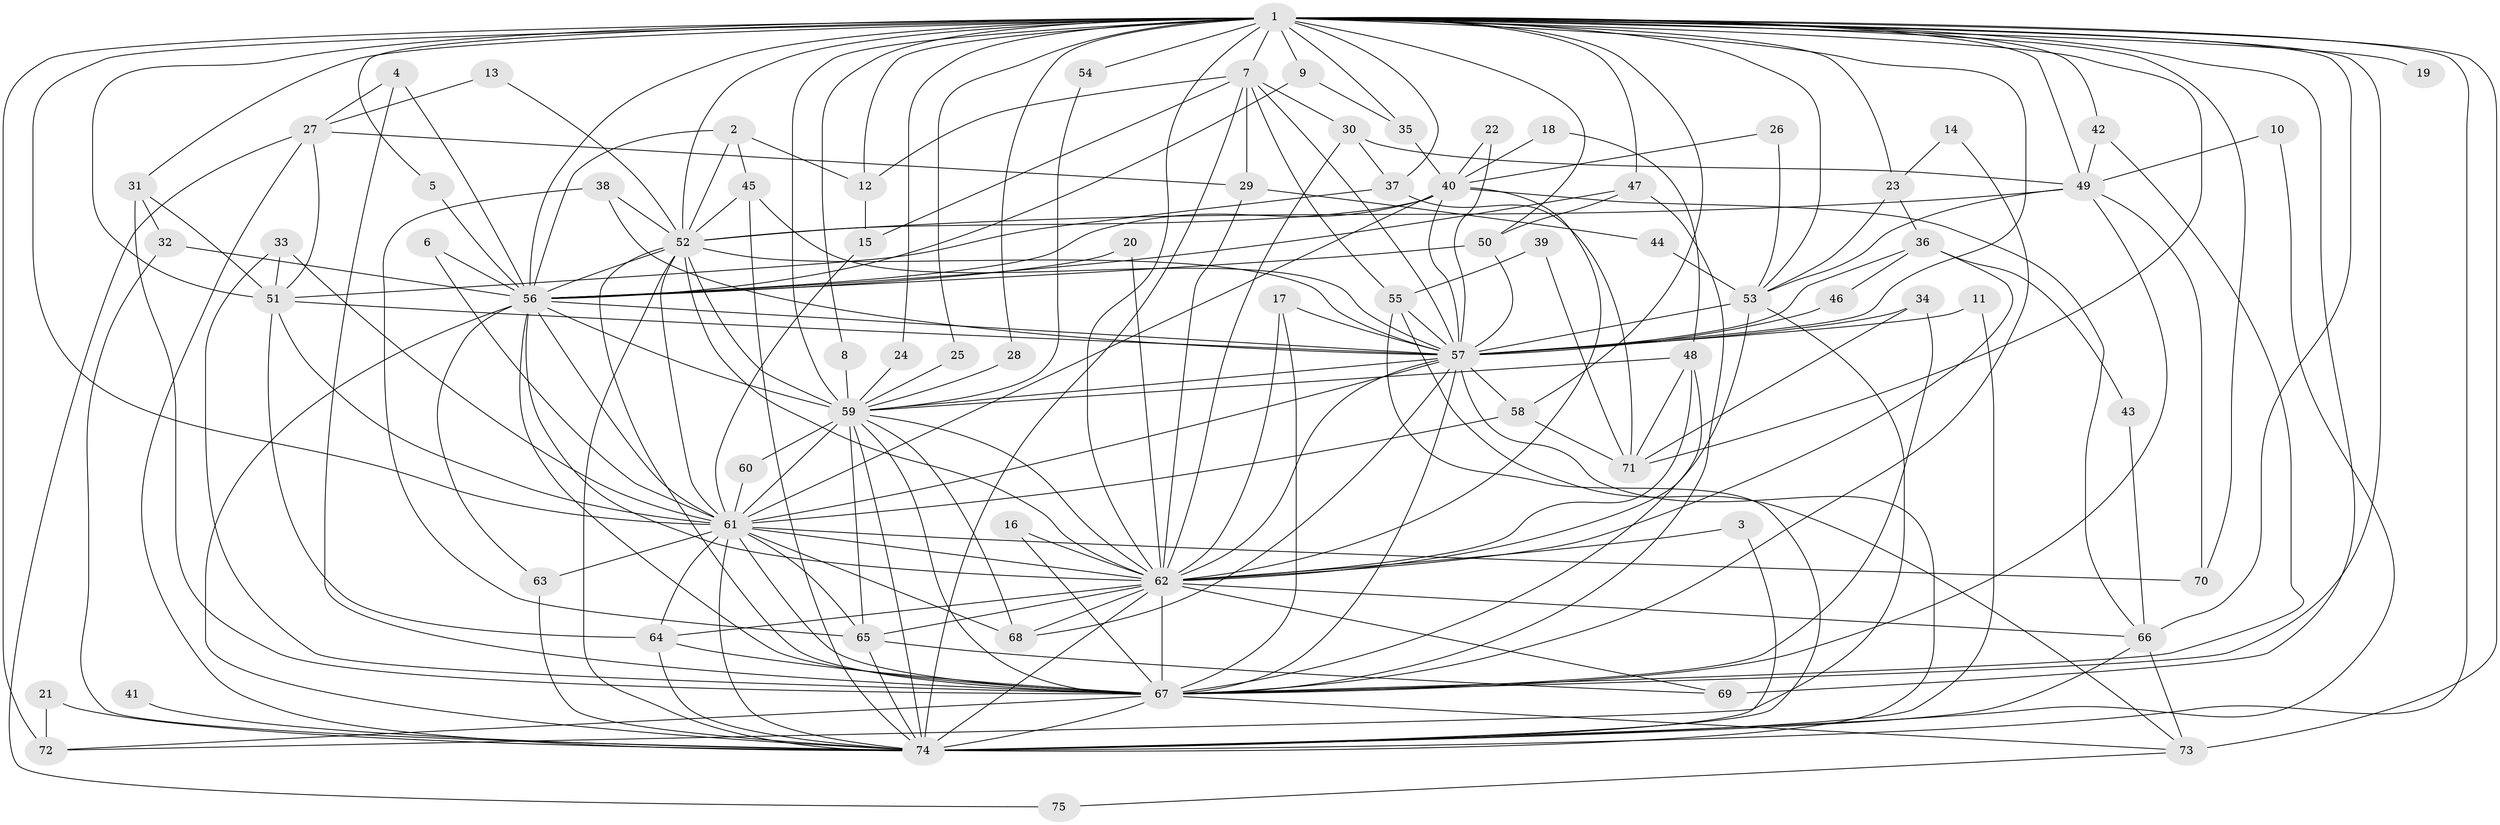 // original degree distribution, {29: 0.006711409395973154, 20: 0.013422818791946308, 16: 0.006711409395973154, 24: 0.006711409395973154, 32: 0.006711409395973154, 21: 0.006711409395973154, 30: 0.006711409395973154, 22: 0.006711409395973154, 26: 0.006711409395973154, 6: 0.013422818791946308, 7: 0.040268456375838924, 3: 0.18120805369127516, 5: 0.04697986577181208, 2: 0.5302013422818792, 4: 0.11409395973154363, 10: 0.006711409395973154}
// Generated by graph-tools (version 1.1) at 2025/25/03/09/25 03:25:52]
// undirected, 75 vertices, 214 edges
graph export_dot {
graph [start="1"]
  node [color=gray90,style=filled];
  1;
  2;
  3;
  4;
  5;
  6;
  7;
  8;
  9;
  10;
  11;
  12;
  13;
  14;
  15;
  16;
  17;
  18;
  19;
  20;
  21;
  22;
  23;
  24;
  25;
  26;
  27;
  28;
  29;
  30;
  31;
  32;
  33;
  34;
  35;
  36;
  37;
  38;
  39;
  40;
  41;
  42;
  43;
  44;
  45;
  46;
  47;
  48;
  49;
  50;
  51;
  52;
  53;
  54;
  55;
  56;
  57;
  58;
  59;
  60;
  61;
  62;
  63;
  64;
  65;
  66;
  67;
  68;
  69;
  70;
  71;
  72;
  73;
  74;
  75;
  1 -- 5 [weight=1.0];
  1 -- 7 [weight=1.0];
  1 -- 8 [weight=1.0];
  1 -- 9 [weight=1.0];
  1 -- 12 [weight=1.0];
  1 -- 19 [weight=2.0];
  1 -- 23 [weight=1.0];
  1 -- 24 [weight=1.0];
  1 -- 25 [weight=1.0];
  1 -- 28 [weight=1.0];
  1 -- 31 [weight=1.0];
  1 -- 35 [weight=1.0];
  1 -- 37 [weight=1.0];
  1 -- 42 [weight=1.0];
  1 -- 47 [weight=1.0];
  1 -- 49 [weight=1.0];
  1 -- 50 [weight=1.0];
  1 -- 51 [weight=1.0];
  1 -- 52 [weight=3.0];
  1 -- 53 [weight=1.0];
  1 -- 54 [weight=1.0];
  1 -- 56 [weight=2.0];
  1 -- 57 [weight=2.0];
  1 -- 58 [weight=1.0];
  1 -- 59 [weight=3.0];
  1 -- 61 [weight=2.0];
  1 -- 62 [weight=3.0];
  1 -- 66 [weight=1.0];
  1 -- 67 [weight=3.0];
  1 -- 69 [weight=1.0];
  1 -- 70 [weight=1.0];
  1 -- 71 [weight=1.0];
  1 -- 72 [weight=2.0];
  1 -- 73 [weight=2.0];
  1 -- 74 [weight=2.0];
  2 -- 12 [weight=1.0];
  2 -- 45 [weight=1.0];
  2 -- 52 [weight=1.0];
  2 -- 56 [weight=1.0];
  3 -- 62 [weight=1.0];
  3 -- 74 [weight=1.0];
  4 -- 27 [weight=1.0];
  4 -- 56 [weight=1.0];
  4 -- 67 [weight=1.0];
  5 -- 56 [weight=1.0];
  6 -- 56 [weight=1.0];
  6 -- 61 [weight=1.0];
  7 -- 12 [weight=1.0];
  7 -- 15 [weight=1.0];
  7 -- 29 [weight=1.0];
  7 -- 30 [weight=1.0];
  7 -- 55 [weight=1.0];
  7 -- 57 [weight=1.0];
  7 -- 74 [weight=1.0];
  8 -- 59 [weight=1.0];
  9 -- 35 [weight=1.0];
  9 -- 56 [weight=1.0];
  10 -- 49 [weight=1.0];
  10 -- 74 [weight=1.0];
  11 -- 57 [weight=1.0];
  11 -- 74 [weight=1.0];
  12 -- 15 [weight=1.0];
  13 -- 27 [weight=1.0];
  13 -- 52 [weight=1.0];
  14 -- 23 [weight=1.0];
  14 -- 67 [weight=1.0];
  15 -- 61 [weight=1.0];
  16 -- 62 [weight=1.0];
  16 -- 67 [weight=1.0];
  17 -- 57 [weight=1.0];
  17 -- 62 [weight=1.0];
  17 -- 67 [weight=1.0];
  18 -- 40 [weight=1.0];
  18 -- 48 [weight=1.0];
  20 -- 56 [weight=1.0];
  20 -- 62 [weight=1.0];
  21 -- 72 [weight=1.0];
  21 -- 74 [weight=1.0];
  22 -- 40 [weight=1.0];
  22 -- 57 [weight=1.0];
  23 -- 36 [weight=1.0];
  23 -- 53 [weight=1.0];
  24 -- 59 [weight=1.0];
  25 -- 59 [weight=1.0];
  26 -- 40 [weight=1.0];
  26 -- 53 [weight=1.0];
  27 -- 29 [weight=1.0];
  27 -- 51 [weight=1.0];
  27 -- 74 [weight=1.0];
  27 -- 75 [weight=1.0];
  28 -- 59 [weight=1.0];
  29 -- 44 [weight=1.0];
  29 -- 62 [weight=1.0];
  30 -- 37 [weight=1.0];
  30 -- 49 [weight=1.0];
  30 -- 62 [weight=1.0];
  31 -- 32 [weight=1.0];
  31 -- 51 [weight=1.0];
  31 -- 67 [weight=1.0];
  32 -- 56 [weight=1.0];
  32 -- 74 [weight=1.0];
  33 -- 51 [weight=1.0];
  33 -- 61 [weight=1.0];
  33 -- 67 [weight=1.0];
  34 -- 57 [weight=1.0];
  34 -- 67 [weight=1.0];
  34 -- 71 [weight=1.0];
  35 -- 40 [weight=1.0];
  36 -- 43 [weight=1.0];
  36 -- 46 [weight=1.0];
  36 -- 57 [weight=2.0];
  36 -- 62 [weight=1.0];
  37 -- 51 [weight=1.0];
  37 -- 71 [weight=1.0];
  38 -- 52 [weight=1.0];
  38 -- 57 [weight=1.0];
  38 -- 65 [weight=1.0];
  39 -- 55 [weight=1.0];
  39 -- 71 [weight=1.0];
  40 -- 52 [weight=1.0];
  40 -- 56 [weight=1.0];
  40 -- 57 [weight=1.0];
  40 -- 61 [weight=1.0];
  40 -- 62 [weight=1.0];
  40 -- 66 [weight=1.0];
  41 -- 74 [weight=1.0];
  42 -- 49 [weight=1.0];
  42 -- 67 [weight=1.0];
  43 -- 66 [weight=1.0];
  44 -- 53 [weight=1.0];
  45 -- 52 [weight=1.0];
  45 -- 57 [weight=1.0];
  45 -- 74 [weight=1.0];
  46 -- 57 [weight=1.0];
  47 -- 50 [weight=1.0];
  47 -- 56 [weight=1.0];
  47 -- 67 [weight=1.0];
  48 -- 59 [weight=1.0];
  48 -- 62 [weight=1.0];
  48 -- 67 [weight=1.0];
  48 -- 71 [weight=1.0];
  49 -- 52 [weight=1.0];
  49 -- 53 [weight=1.0];
  49 -- 67 [weight=1.0];
  49 -- 70 [weight=1.0];
  50 -- 56 [weight=1.0];
  50 -- 57 [weight=1.0];
  51 -- 57 [weight=1.0];
  51 -- 61 [weight=1.0];
  51 -- 64 [weight=1.0];
  52 -- 56 [weight=1.0];
  52 -- 57 [weight=2.0];
  52 -- 59 [weight=1.0];
  52 -- 61 [weight=1.0];
  52 -- 62 [weight=1.0];
  52 -- 67 [weight=1.0];
  52 -- 74 [weight=1.0];
  53 -- 57 [weight=1.0];
  53 -- 62 [weight=2.0];
  53 -- 72 [weight=1.0];
  54 -- 59 [weight=1.0];
  55 -- 57 [weight=1.0];
  55 -- 73 [weight=1.0];
  55 -- 74 [weight=1.0];
  56 -- 57 [weight=1.0];
  56 -- 59 [weight=2.0];
  56 -- 61 [weight=2.0];
  56 -- 62 [weight=1.0];
  56 -- 63 [weight=1.0];
  56 -- 67 [weight=1.0];
  56 -- 74 [weight=1.0];
  57 -- 58 [weight=2.0];
  57 -- 59 [weight=1.0];
  57 -- 61 [weight=1.0];
  57 -- 62 [weight=3.0];
  57 -- 67 [weight=1.0];
  57 -- 68 [weight=1.0];
  57 -- 74 [weight=1.0];
  58 -- 61 [weight=1.0];
  58 -- 71 [weight=1.0];
  59 -- 60 [weight=1.0];
  59 -- 61 [weight=2.0];
  59 -- 62 [weight=1.0];
  59 -- 65 [weight=1.0];
  59 -- 67 [weight=1.0];
  59 -- 68 [weight=1.0];
  59 -- 74 [weight=1.0];
  60 -- 61 [weight=1.0];
  61 -- 62 [weight=2.0];
  61 -- 63 [weight=1.0];
  61 -- 64 [weight=1.0];
  61 -- 65 [weight=1.0];
  61 -- 67 [weight=1.0];
  61 -- 68 [weight=1.0];
  61 -- 70 [weight=1.0];
  61 -- 74 [weight=1.0];
  62 -- 64 [weight=1.0];
  62 -- 65 [weight=1.0];
  62 -- 66 [weight=1.0];
  62 -- 67 [weight=1.0];
  62 -- 68 [weight=1.0];
  62 -- 69 [weight=1.0];
  62 -- 74 [weight=1.0];
  63 -- 74 [weight=1.0];
  64 -- 67 [weight=1.0];
  64 -- 74 [weight=1.0];
  65 -- 69 [weight=1.0];
  65 -- 74 [weight=1.0];
  66 -- 73 [weight=2.0];
  66 -- 74 [weight=1.0];
  67 -- 72 [weight=1.0];
  67 -- 73 [weight=1.0];
  67 -- 74 [weight=2.0];
  73 -- 75 [weight=1.0];
}
